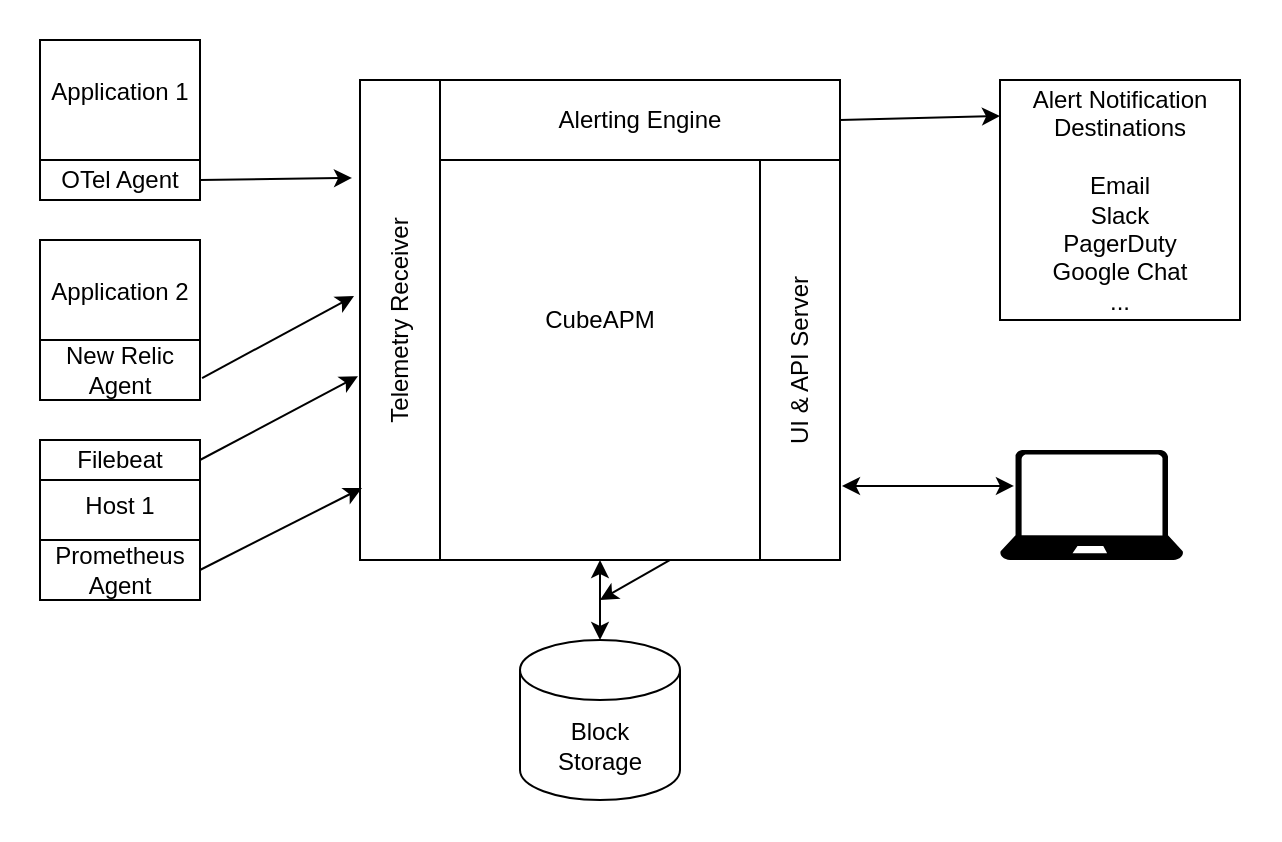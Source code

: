 <mxfile version="24.4.4" type="device">
  <diagram name="Page-1" id="jtxMsQbMtxeqZebZr196">
    <mxGraphModel dx="897" dy="659" grid="1" gridSize="10" guides="1" tooltips="1" connect="1" arrows="1" fold="1" page="1" pageScale="1" pageWidth="827" pageHeight="1169" math="0" shadow="0">
      <root>
        <mxCell id="0" />
        <mxCell id="1" parent="0" />
        <mxCell id="J8vvf6FFi0TCWBHLHUGQ-2" value="" style="rounded=0;whiteSpace=wrap;html=1;fillColor=#FFFFFF;fillStyle=auto;glass=0;strokeColor=none;" parent="1" vertex="1">
          <mxGeometry x="20" y="60" width="640" height="420" as="geometry" />
        </mxCell>
        <mxCell id="49m0eSot-eKcQhxgp4xP-22" value="" style="endArrow=classic;startArrow=classic;html=1;rounded=0;" parent="1" source="49m0eSot-eKcQhxgp4xP-20" edge="1">
          <mxGeometry width="50" height="50" relative="1" as="geometry">
            <mxPoint x="390" y="320" as="sourcePoint" />
            <mxPoint x="320" y="360" as="targetPoint" />
          </mxGeometry>
        </mxCell>
        <mxCell id="nlk-varqhCLcJjSIIwk--6" value="Application 1&lt;div&gt;&lt;br&gt;&lt;/div&gt;&lt;div&gt;&lt;br&gt;&lt;/div&gt;" style="whiteSpace=wrap;html=1;aspect=fixed;" vertex="1" parent="1">
          <mxGeometry x="40" y="80" width="80" height="80" as="geometry" />
        </mxCell>
        <mxCell id="nlk-varqhCLcJjSIIwk--7" value="OTel Agent" style="rounded=0;whiteSpace=wrap;html=1;" vertex="1" parent="1">
          <mxGeometry x="40" y="140" width="80" height="20" as="geometry" />
        </mxCell>
        <mxCell id="nlk-varqhCLcJjSIIwk--8" value="Application 2&lt;br&gt;&lt;div&gt;&lt;br&gt;&lt;/div&gt;&lt;div&gt;&lt;br&gt;&lt;/div&gt;" style="whiteSpace=wrap;html=1;aspect=fixed;" vertex="1" parent="1">
          <mxGeometry x="40" y="180" width="80" height="80" as="geometry" />
        </mxCell>
        <mxCell id="nlk-varqhCLcJjSIIwk--9" value="New Relic Agent" style="rounded=0;whiteSpace=wrap;html=1;" vertex="1" parent="1">
          <mxGeometry x="40" y="230" width="80" height="30" as="geometry" />
        </mxCell>
        <mxCell id="nlk-varqhCLcJjSIIwk--10" value="Host 1&lt;div&gt;&lt;br&gt;&lt;/div&gt;" style="whiteSpace=wrap;html=1;aspect=fixed;" vertex="1" parent="1">
          <mxGeometry x="40" y="280" width="80" height="80" as="geometry" />
        </mxCell>
        <mxCell id="nlk-varqhCLcJjSIIwk--11" value="Prometheus Agent" style="rounded=0;whiteSpace=wrap;html=1;" vertex="1" parent="1">
          <mxGeometry x="40" y="330" width="80" height="30" as="geometry" />
        </mxCell>
        <mxCell id="nlk-varqhCLcJjSIIwk--12" value="CubeAPM" style="whiteSpace=wrap;html=1;aspect=fixed;" vertex="1" parent="1">
          <mxGeometry x="200" y="100" width="240" height="240" as="geometry" />
        </mxCell>
        <mxCell id="nlk-varqhCLcJjSIIwk--13" value="Telemetry Receiver" style="rounded=0;whiteSpace=wrap;html=1;rotation=-90;" vertex="1" parent="1">
          <mxGeometry x="100" y="200" width="240" height="40" as="geometry" />
        </mxCell>
        <mxCell id="nlk-varqhCLcJjSIIwk--14" value="" style="endArrow=classic;html=1;rounded=0;exitX=1;exitY=0.5;exitDx=0;exitDy=0;entryX=0.796;entryY=-0.1;entryDx=0;entryDy=0;entryPerimeter=0;" edge="1" parent="1" source="nlk-varqhCLcJjSIIwk--7" target="nlk-varqhCLcJjSIIwk--13">
          <mxGeometry width="50" height="50" relative="1" as="geometry">
            <mxPoint x="390" y="300" as="sourcePoint" />
            <mxPoint x="200" y="140" as="targetPoint" />
          </mxGeometry>
        </mxCell>
        <mxCell id="nlk-varqhCLcJjSIIwk--15" value="" style="endArrow=classic;html=1;rounded=0;exitX=1.013;exitY=0.863;exitDx=0;exitDy=0;exitPerimeter=0;entryX=0.55;entryY=-0.075;entryDx=0;entryDy=0;entryPerimeter=0;" edge="1" parent="1" source="nlk-varqhCLcJjSIIwk--8" target="nlk-varqhCLcJjSIIwk--13">
          <mxGeometry width="50" height="50" relative="1" as="geometry">
            <mxPoint x="130" y="110" as="sourcePoint" />
            <mxPoint x="200" y="250" as="targetPoint" />
          </mxGeometry>
        </mxCell>
        <mxCell id="nlk-varqhCLcJjSIIwk--16" value="" style="endArrow=classic;html=1;rounded=0;exitX=1;exitY=0.5;exitDx=0;exitDy=0;entryX=0.15;entryY=0.025;entryDx=0;entryDy=0;entryPerimeter=0;" edge="1" parent="1" source="nlk-varqhCLcJjSIIwk--11" target="nlk-varqhCLcJjSIIwk--13">
          <mxGeometry width="50" height="50" relative="1" as="geometry">
            <mxPoint x="140" y="120" as="sourcePoint" />
            <mxPoint x="200" y="320" as="targetPoint" />
          </mxGeometry>
        </mxCell>
        <mxCell id="nlk-varqhCLcJjSIIwk--17" value="UI &amp;amp; API Server" style="rounded=0;whiteSpace=wrap;html=1;rotation=-90;" vertex="1" parent="1">
          <mxGeometry x="320" y="220" width="200" height="40" as="geometry" />
        </mxCell>
        <mxCell id="nlk-varqhCLcJjSIIwk--18" value="" style="sketch=0;aspect=fixed;pointerEvents=1;shadow=0;dashed=0;html=1;strokeColor=none;labelPosition=center;verticalLabelPosition=bottom;verticalAlign=top;align=center;fillColor=#000000;shape=mxgraph.azure.laptop" vertex="1" parent="1">
          <mxGeometry x="520" y="285" width="91.67" height="55" as="geometry" />
        </mxCell>
        <mxCell id="nlk-varqhCLcJjSIIwk--19" value="" style="endArrow=classic;startArrow=classic;html=1;rounded=0;entryX=0.076;entryY=0.327;entryDx=0;entryDy=0;entryPerimeter=0;exitX=0.185;exitY=1.025;exitDx=0;exitDy=0;exitPerimeter=0;" edge="1" parent="1" source="nlk-varqhCLcJjSIIwk--17" target="nlk-varqhCLcJjSIIwk--18">
          <mxGeometry width="50" height="50" relative="1" as="geometry">
            <mxPoint x="390" y="300" as="sourcePoint" />
            <mxPoint x="440" y="250" as="targetPoint" />
          </mxGeometry>
        </mxCell>
        <mxCell id="nlk-varqhCLcJjSIIwk--20" value="Alerting Engine" style="rounded=0;whiteSpace=wrap;html=1;" vertex="1" parent="1">
          <mxGeometry x="240" y="100" width="200" height="40" as="geometry" />
        </mxCell>
        <mxCell id="nlk-varqhCLcJjSIIwk--21" value="Alert Notification Destinations&lt;br&gt;&lt;br&gt;Email&lt;br&gt;Slack&lt;br&gt;PagerDuty&lt;br&gt;Google Chat&lt;br&gt;..." style="rounded=0;whiteSpace=wrap;html=1;" vertex="1" parent="1">
          <mxGeometry x="520" y="100" width="120" height="120" as="geometry" />
        </mxCell>
        <mxCell id="nlk-varqhCLcJjSIIwk--22" value="" style="endArrow=classic;html=1;rounded=0;exitX=1;exitY=0.5;exitDx=0;exitDy=0;entryX=0;entryY=0.15;entryDx=0;entryDy=0;entryPerimeter=0;" edge="1" parent="1" source="nlk-varqhCLcJjSIIwk--20" target="nlk-varqhCLcJjSIIwk--21">
          <mxGeometry width="50" height="50" relative="1" as="geometry">
            <mxPoint x="130" y="110" as="sourcePoint" />
            <mxPoint x="500" y="120" as="targetPoint" />
          </mxGeometry>
        </mxCell>
        <mxCell id="nlk-varqhCLcJjSIIwk--23" value="Block&lt;br&gt;Storage" style="shape=cylinder3;whiteSpace=wrap;html=1;boundedLbl=1;backgroundOutline=1;size=15;" vertex="1" parent="1">
          <mxGeometry x="280" y="380" width="80" height="80" as="geometry" />
        </mxCell>
        <mxCell id="nlk-varqhCLcJjSIIwk--24" value="" style="endArrow=classic;startArrow=classic;html=1;rounded=0;" edge="1" parent="1" source="nlk-varqhCLcJjSIIwk--23" target="nlk-varqhCLcJjSIIwk--12">
          <mxGeometry width="50" height="50" relative="1" as="geometry">
            <mxPoint x="390" y="300" as="sourcePoint" />
            <mxPoint x="440" y="250" as="targetPoint" />
          </mxGeometry>
        </mxCell>
        <mxCell id="nlk-varqhCLcJjSIIwk--25" value="Filebeat" style="rounded=0;whiteSpace=wrap;html=1;" vertex="1" parent="1">
          <mxGeometry x="40" y="280" width="80" height="20" as="geometry" />
        </mxCell>
        <mxCell id="nlk-varqhCLcJjSIIwk--26" value="" style="endArrow=classic;html=1;rounded=0;exitX=1;exitY=0.5;exitDx=0;exitDy=0;entryX=0.383;entryY=-0.025;entryDx=0;entryDy=0;entryPerimeter=0;" edge="1" parent="1" source="nlk-varqhCLcJjSIIwk--25" target="nlk-varqhCLcJjSIIwk--13">
          <mxGeometry width="50" height="50" relative="1" as="geometry">
            <mxPoint x="150" y="270" as="sourcePoint" />
            <mxPoint x="440" y="300" as="targetPoint" />
          </mxGeometry>
        </mxCell>
      </root>
    </mxGraphModel>
  </diagram>
</mxfile>
